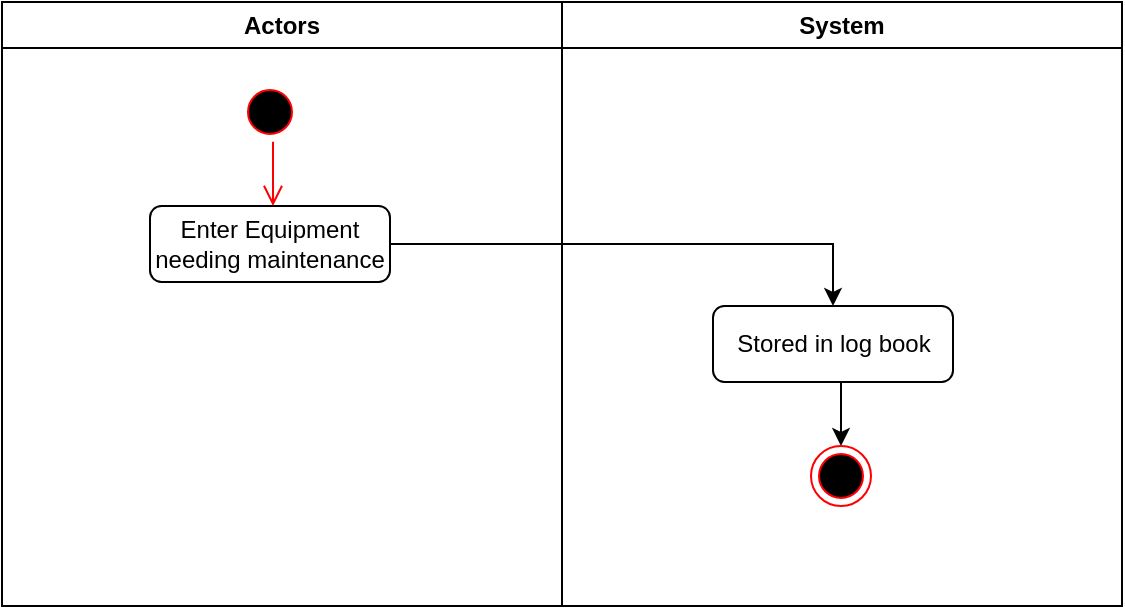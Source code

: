 <mxfile version="10.6.1" type="github"><diagram name="Page-1" id="e7e014a7-5840-1c2e-5031-d8a46d1fe8dd"><mxGraphModel dx="893" dy="754" grid="1" gridSize="10" guides="1" tooltips="1" connect="1" arrows="1" fold="1" page="1" pageScale="1" pageWidth="1169" pageHeight="826" background="#ffffff" math="0" shadow="0"><root><mxCell id="0"/><mxCell id="1" parent="0"/><mxCell id="2" value="Actors" style="swimlane;whiteSpace=wrap" parent="1" vertex="1"><mxGeometry x="165" y="128" width="280" height="302" as="geometry"/></mxCell><mxCell id="13" value="" style="ellipse;shape=startState;fillColor=#000000;strokeColor=#ff0000;" parent="2" vertex="1"><mxGeometry x="119" y="40" width="30" height="30" as="geometry"/></mxCell><mxCell id="14" value="" style="edgeStyle=elbowEdgeStyle;elbow=horizontal;verticalAlign=bottom;endArrow=open;endSize=8;strokeColor=#FF0000;endFill=1;rounded=0" parent="2" source="13" edge="1"><mxGeometry x="40.5" y="20" as="geometry"><mxPoint x="135.5" y="102" as="targetPoint"/></mxGeometry></mxCell><mxCell id="0-RitYSIDjqBvTEYCYUy-42" value="Enter Equipment needing maintenance" style="rounded=1;whiteSpace=wrap;html=1;" vertex="1" parent="2"><mxGeometry x="74" y="102" width="120" height="38" as="geometry"/></mxCell><mxCell id="3" value="System" style="swimlane;whiteSpace=wrap" parent="1" vertex="1"><mxGeometry x="445" y="128" width="280" height="302" as="geometry"/></mxCell><mxCell id="0-RitYSIDjqBvTEYCYUy-46" style="edgeStyle=orthogonalEdgeStyle;rounded=0;orthogonalLoop=1;jettySize=auto;html=1;exitX=0.5;exitY=1;exitDx=0;exitDy=0;entryX=0.5;entryY=0;entryDx=0;entryDy=0;" edge="1" parent="3" source="0-RitYSIDjqBvTEYCYUy-43" target="0-RitYSIDjqBvTEYCYUy-45"><mxGeometry relative="1" as="geometry"/></mxCell><mxCell id="0-RitYSIDjqBvTEYCYUy-43" value="Stored in log book" style="rounded=1;whiteSpace=wrap;html=1;" vertex="1" parent="3"><mxGeometry x="75.5" y="152" width="120" height="38" as="geometry"/></mxCell><mxCell id="0-RitYSIDjqBvTEYCYUy-45" value="" style="ellipse;html=1;shape=endState;fillColor=#000000;strokeColor=#ff0000;" vertex="1" parent="3"><mxGeometry x="124.5" y="222" width="30" height="30" as="geometry"/></mxCell><mxCell id="0-RitYSIDjqBvTEYCYUy-44" value="" style="edgeStyle=orthogonalEdgeStyle;rounded=0;orthogonalLoop=1;jettySize=auto;html=1;" edge="1" parent="1" source="0-RitYSIDjqBvTEYCYUy-42" target="0-RitYSIDjqBvTEYCYUy-43"><mxGeometry relative="1" as="geometry"/></mxCell></root></mxGraphModel></diagram></mxfile>